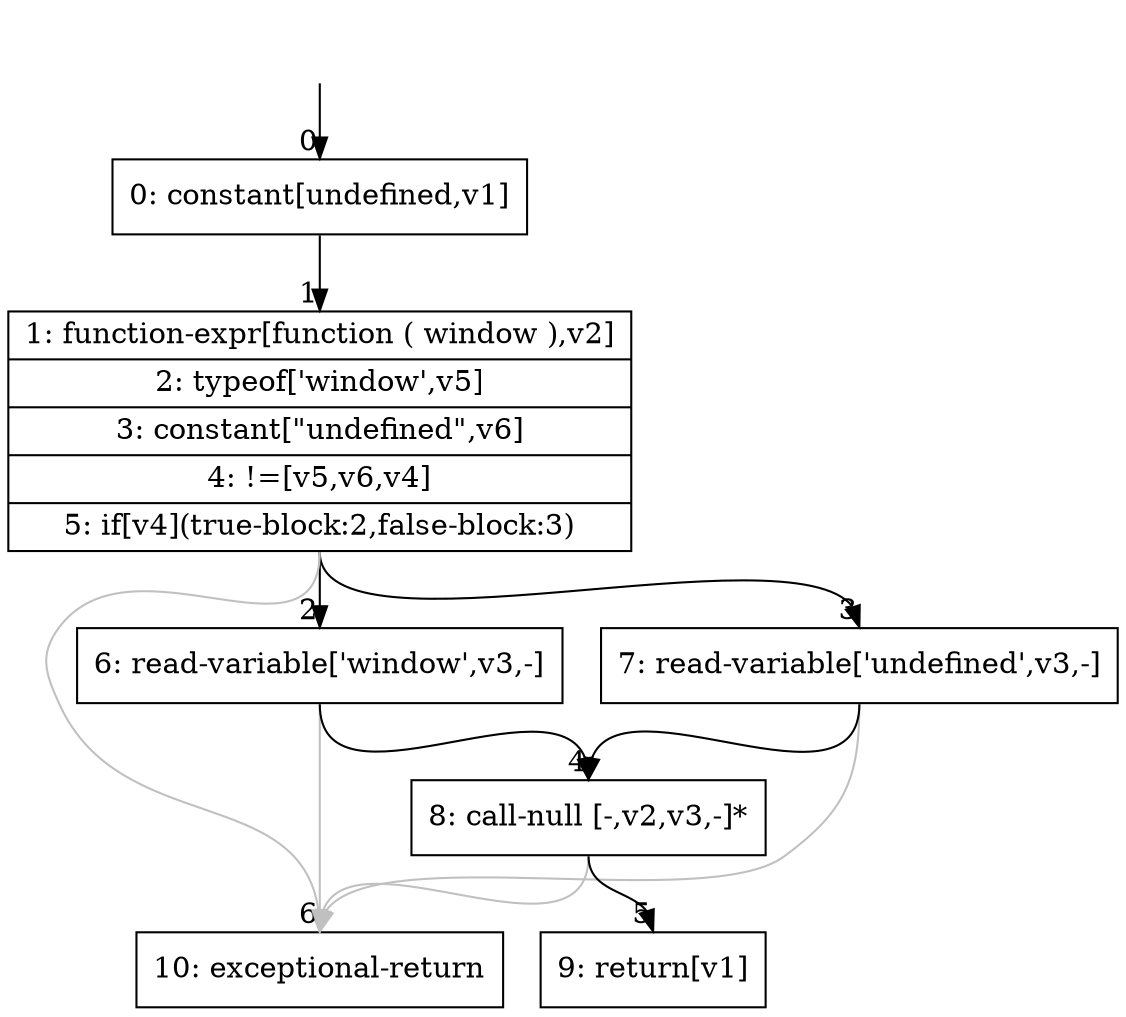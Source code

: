 digraph {
rankdir="TD"
BB_entry0[shape=none,label=""];
BB_entry0 -> BB0 [tailport=s, headport=n, headlabel="    0"]
BB0 [shape=record label="{0: constant[undefined,v1]}" ] 
BB0 -> BB1 [tailport=s, headport=n, headlabel="      1"]
BB1 [shape=record label="{1: function-expr[function ( window ),v2]|2: typeof['window',v5]|3: constant[\"undefined\",v6]|4: !=[v5,v6,v4]|5: if[v4](true-block:2,false-block:3)}" ] 
BB1 -> BB2 [tailport=s, headport=n, headlabel="      2"]
BB1 -> BB3 [tailport=s, headport=n, headlabel="      3"]
BB1 -> BB6 [tailport=s, headport=n, color=gray, headlabel="      6"]
BB2 [shape=record label="{6: read-variable['window',v3,-]}" ] 
BB2 -> BB4 [tailport=s, headport=n, headlabel="      4"]
BB2 -> BB6 [tailport=s, headport=n, color=gray]
BB3 [shape=record label="{7: read-variable['undefined',v3,-]}" ] 
BB3 -> BB4 [tailport=s, headport=n]
BB3 -> BB6 [tailport=s, headport=n, color=gray]
BB4 [shape=record label="{8: call-null [-,v2,v3,-]*}" ] 
BB4 -> BB5 [tailport=s, headport=n, headlabel="      5"]
BB4 -> BB6 [tailport=s, headport=n, color=gray]
BB5 [shape=record label="{9: return[v1]}" ] 
BB6 [shape=record label="{10: exceptional-return}" ] 
//#$~ 1
}
